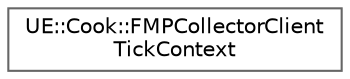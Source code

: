 digraph "Graphical Class Hierarchy"
{
 // INTERACTIVE_SVG=YES
 // LATEX_PDF_SIZE
  bgcolor="transparent";
  edge [fontname=Helvetica,fontsize=10,labelfontname=Helvetica,labelfontsize=10];
  node [fontname=Helvetica,fontsize=10,shape=box,height=0.2,width=0.4];
  rankdir="LR";
  Node0 [id="Node000000",label="UE::Cook::FMPCollectorClient\lTickContext",height=0.2,width=0.4,color="grey40", fillcolor="white", style="filled",URL="$d2/d13/classUE_1_1Cook_1_1FMPCollectorClientTickContext.html",tooltip=" "];
}
